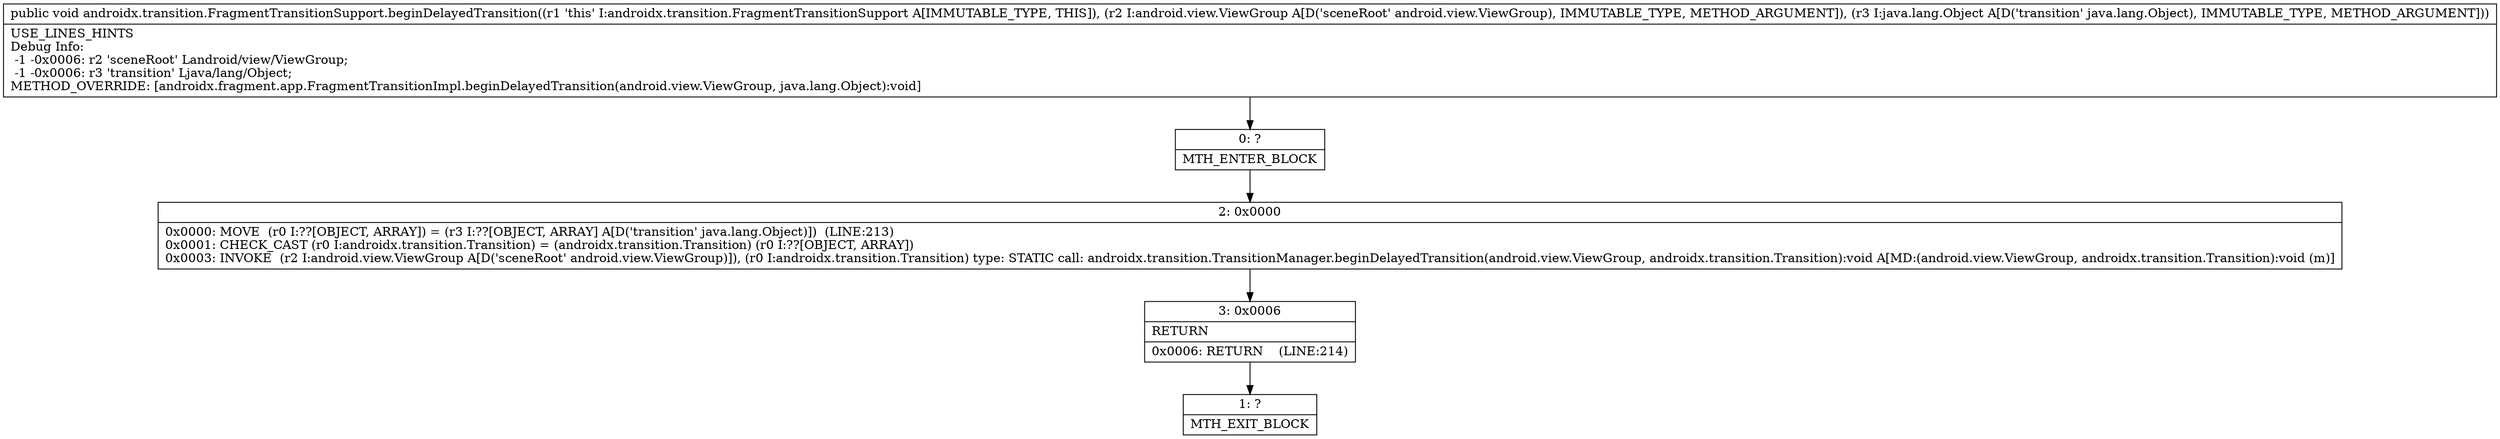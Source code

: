 digraph "CFG forandroidx.transition.FragmentTransitionSupport.beginDelayedTransition(Landroid\/view\/ViewGroup;Ljava\/lang\/Object;)V" {
Node_0 [shape=record,label="{0\:\ ?|MTH_ENTER_BLOCK\l}"];
Node_2 [shape=record,label="{2\:\ 0x0000|0x0000: MOVE  (r0 I:??[OBJECT, ARRAY]) = (r3 I:??[OBJECT, ARRAY] A[D('transition' java.lang.Object)])  (LINE:213)\l0x0001: CHECK_CAST (r0 I:androidx.transition.Transition) = (androidx.transition.Transition) (r0 I:??[OBJECT, ARRAY]) \l0x0003: INVOKE  (r2 I:android.view.ViewGroup A[D('sceneRoot' android.view.ViewGroup)]), (r0 I:androidx.transition.Transition) type: STATIC call: androidx.transition.TransitionManager.beginDelayedTransition(android.view.ViewGroup, androidx.transition.Transition):void A[MD:(android.view.ViewGroup, androidx.transition.Transition):void (m)]\l}"];
Node_3 [shape=record,label="{3\:\ 0x0006|RETURN\l|0x0006: RETURN    (LINE:214)\l}"];
Node_1 [shape=record,label="{1\:\ ?|MTH_EXIT_BLOCK\l}"];
MethodNode[shape=record,label="{public void androidx.transition.FragmentTransitionSupport.beginDelayedTransition((r1 'this' I:androidx.transition.FragmentTransitionSupport A[IMMUTABLE_TYPE, THIS]), (r2 I:android.view.ViewGroup A[D('sceneRoot' android.view.ViewGroup), IMMUTABLE_TYPE, METHOD_ARGUMENT]), (r3 I:java.lang.Object A[D('transition' java.lang.Object), IMMUTABLE_TYPE, METHOD_ARGUMENT]))  | USE_LINES_HINTS\lDebug Info:\l  \-1 \-0x0006: r2 'sceneRoot' Landroid\/view\/ViewGroup;\l  \-1 \-0x0006: r3 'transition' Ljava\/lang\/Object;\lMETHOD_OVERRIDE: [androidx.fragment.app.FragmentTransitionImpl.beginDelayedTransition(android.view.ViewGroup, java.lang.Object):void]\l}"];
MethodNode -> Node_0;Node_0 -> Node_2;
Node_2 -> Node_3;
Node_3 -> Node_1;
}

